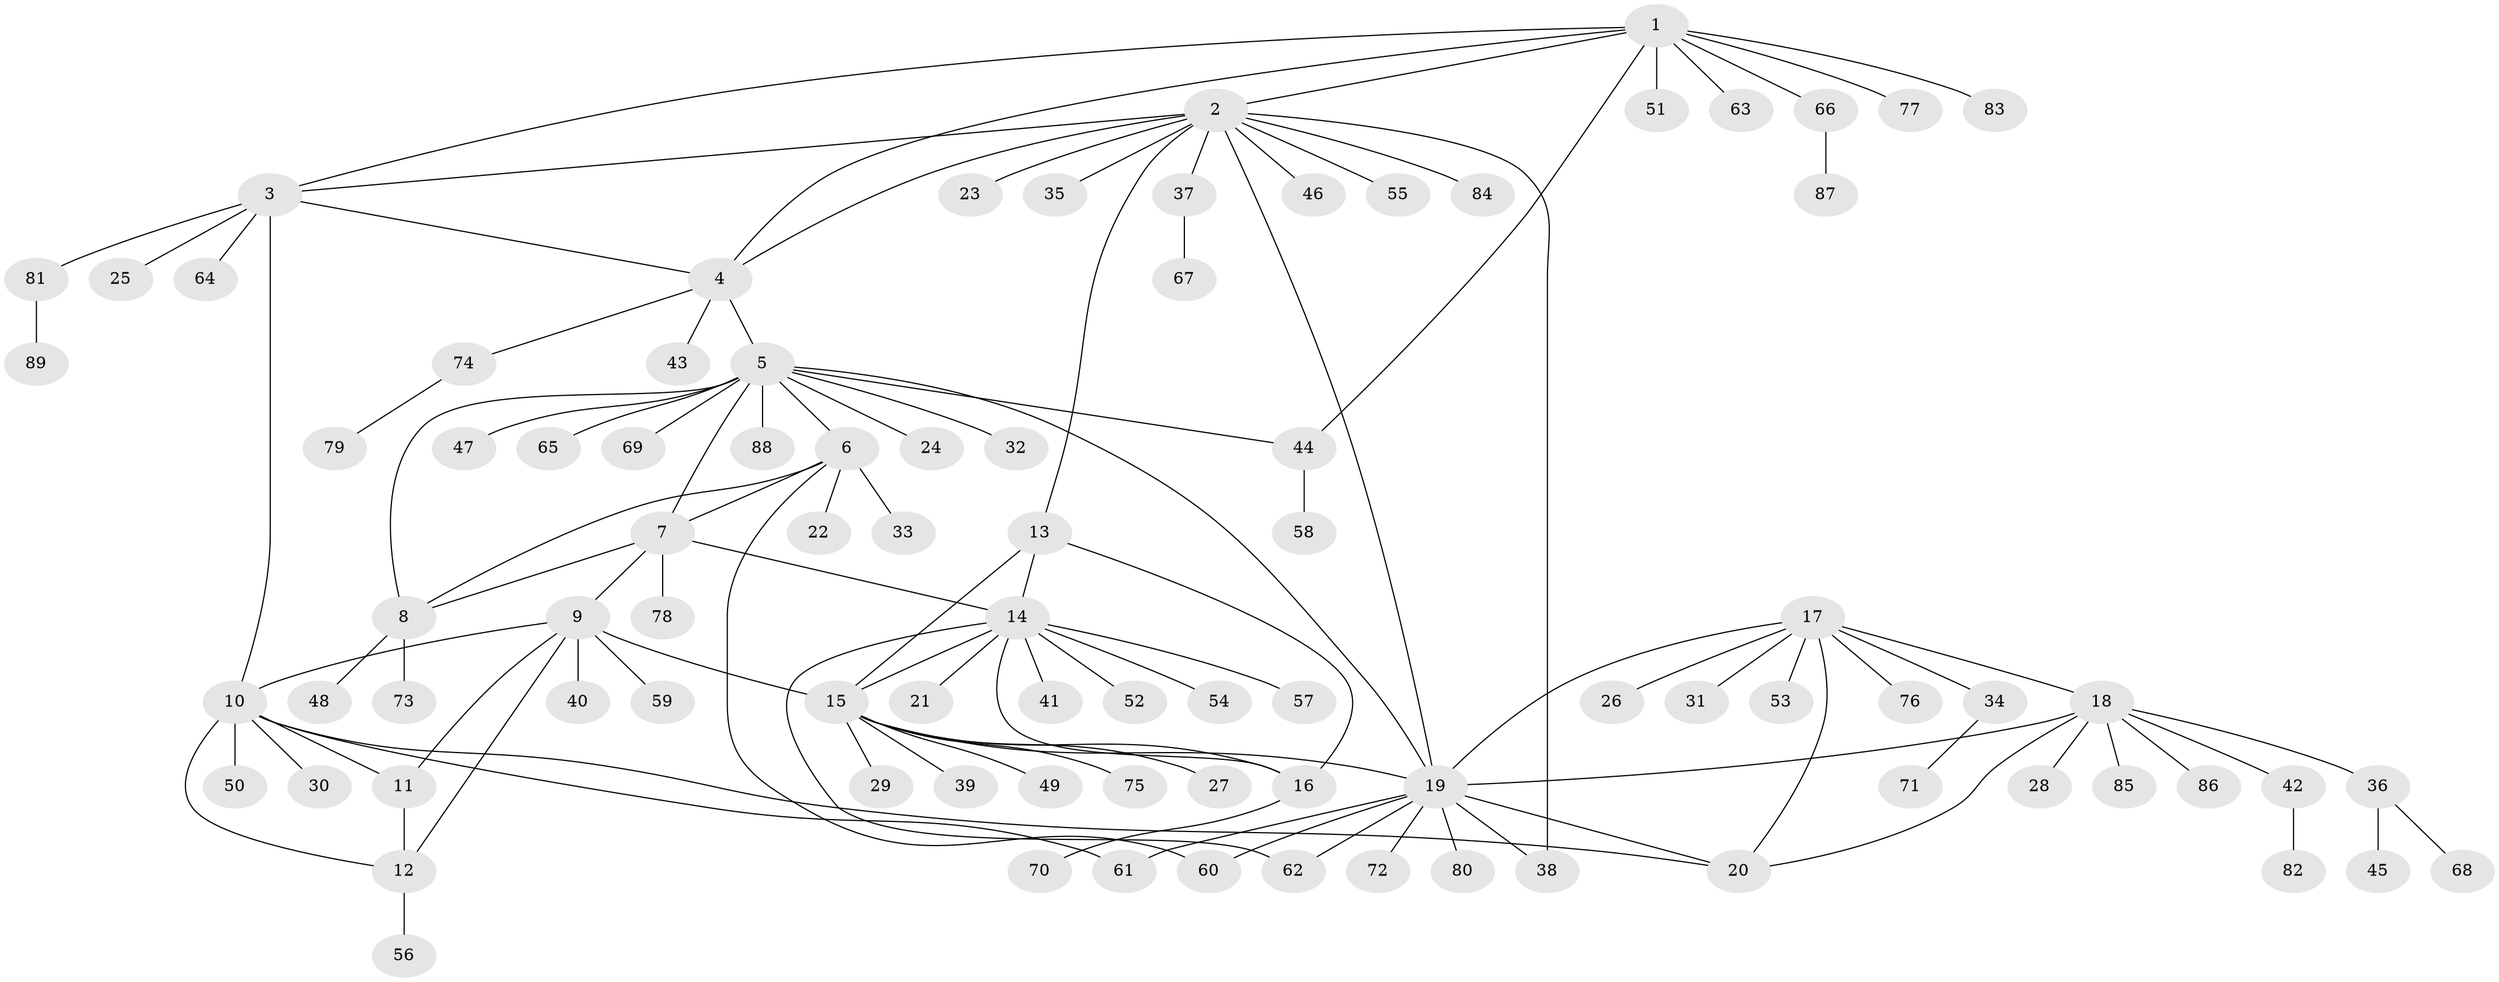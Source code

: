 // Generated by graph-tools (version 1.1) at 2025/11/02/27/25 16:11:36]
// undirected, 89 vertices, 114 edges
graph export_dot {
graph [start="1"]
  node [color=gray90,style=filled];
  1;
  2;
  3;
  4;
  5;
  6;
  7;
  8;
  9;
  10;
  11;
  12;
  13;
  14;
  15;
  16;
  17;
  18;
  19;
  20;
  21;
  22;
  23;
  24;
  25;
  26;
  27;
  28;
  29;
  30;
  31;
  32;
  33;
  34;
  35;
  36;
  37;
  38;
  39;
  40;
  41;
  42;
  43;
  44;
  45;
  46;
  47;
  48;
  49;
  50;
  51;
  52;
  53;
  54;
  55;
  56;
  57;
  58;
  59;
  60;
  61;
  62;
  63;
  64;
  65;
  66;
  67;
  68;
  69;
  70;
  71;
  72;
  73;
  74;
  75;
  76;
  77;
  78;
  79;
  80;
  81;
  82;
  83;
  84;
  85;
  86;
  87;
  88;
  89;
  1 -- 2;
  1 -- 3;
  1 -- 4;
  1 -- 44;
  1 -- 51;
  1 -- 63;
  1 -- 66;
  1 -- 77;
  1 -- 83;
  2 -- 3;
  2 -- 4;
  2 -- 13;
  2 -- 19;
  2 -- 23;
  2 -- 35;
  2 -- 37;
  2 -- 38;
  2 -- 46;
  2 -- 55;
  2 -- 84;
  3 -- 4;
  3 -- 10;
  3 -- 25;
  3 -- 64;
  3 -- 81;
  4 -- 5;
  4 -- 43;
  4 -- 74;
  5 -- 6;
  5 -- 7;
  5 -- 8;
  5 -- 19;
  5 -- 24;
  5 -- 32;
  5 -- 44;
  5 -- 47;
  5 -- 65;
  5 -- 69;
  5 -- 88;
  6 -- 7;
  6 -- 8;
  6 -- 22;
  6 -- 33;
  6 -- 60;
  7 -- 8;
  7 -- 9;
  7 -- 14;
  7 -- 78;
  8 -- 48;
  8 -- 73;
  9 -- 10;
  9 -- 11;
  9 -- 12;
  9 -- 15;
  9 -- 40;
  9 -- 59;
  10 -- 11;
  10 -- 12;
  10 -- 20;
  10 -- 30;
  10 -- 50;
  10 -- 61;
  11 -- 12;
  12 -- 56;
  13 -- 14;
  13 -- 15;
  13 -- 16;
  14 -- 15;
  14 -- 16;
  14 -- 21;
  14 -- 41;
  14 -- 52;
  14 -- 54;
  14 -- 57;
  14 -- 62;
  15 -- 16;
  15 -- 19;
  15 -- 27;
  15 -- 29;
  15 -- 39;
  15 -- 49;
  15 -- 75;
  16 -- 70;
  17 -- 18;
  17 -- 19;
  17 -- 20;
  17 -- 26;
  17 -- 31;
  17 -- 34;
  17 -- 53;
  17 -- 76;
  18 -- 19;
  18 -- 20;
  18 -- 28;
  18 -- 36;
  18 -- 42;
  18 -- 85;
  18 -- 86;
  19 -- 20;
  19 -- 38;
  19 -- 60;
  19 -- 61;
  19 -- 62;
  19 -- 72;
  19 -- 80;
  34 -- 71;
  36 -- 45;
  36 -- 68;
  37 -- 67;
  42 -- 82;
  44 -- 58;
  66 -- 87;
  74 -- 79;
  81 -- 89;
}
